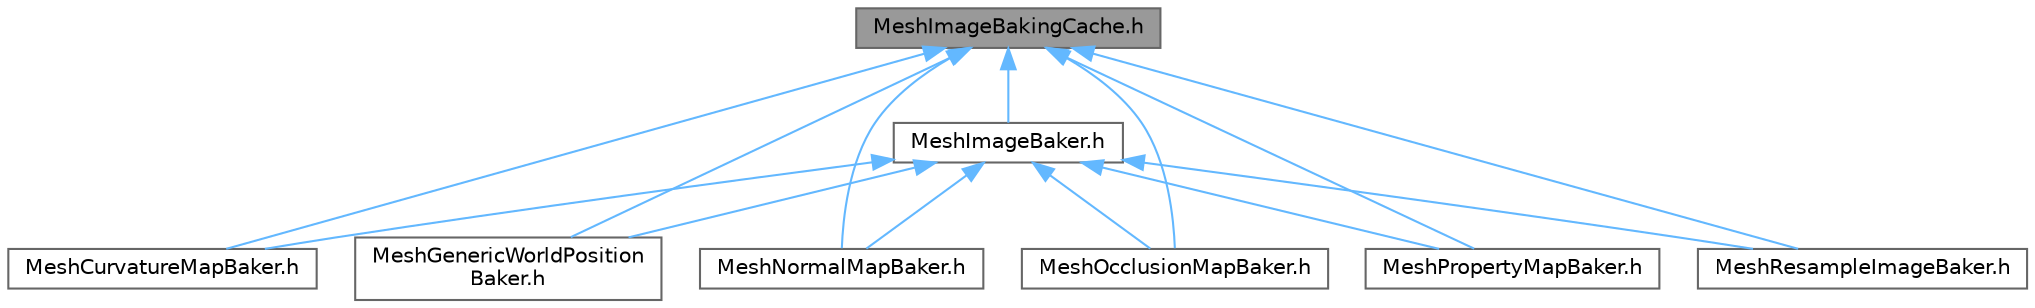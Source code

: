 digraph "MeshImageBakingCache.h"
{
 // INTERACTIVE_SVG=YES
 // LATEX_PDF_SIZE
  bgcolor="transparent";
  edge [fontname=Helvetica,fontsize=10,labelfontname=Helvetica,labelfontsize=10];
  node [fontname=Helvetica,fontsize=10,shape=box,height=0.2,width=0.4];
  Node1 [id="Node000001",label="MeshImageBakingCache.h",height=0.2,width=0.4,color="gray40", fillcolor="grey60", style="filled", fontcolor="black",tooltip=" "];
  Node1 -> Node2 [id="edge1_Node000001_Node000002",dir="back",color="steelblue1",style="solid",tooltip=" "];
  Node2 [id="Node000002",label="MeshCurvatureMapBaker.h",height=0.2,width=0.4,color="grey40", fillcolor="white", style="filled",URL="$d8/ddd/MeshCurvatureMapBaker_8h.html",tooltip=" "];
  Node1 -> Node3 [id="edge2_Node000001_Node000003",dir="back",color="steelblue1",style="solid",tooltip=" "];
  Node3 [id="Node000003",label="MeshGenericWorldPosition\lBaker.h",height=0.2,width=0.4,color="grey40", fillcolor="white", style="filled",URL="$df/d9a/MeshGenericWorldPositionBaker_8h.html",tooltip=" "];
  Node1 -> Node4 [id="edge3_Node000001_Node000004",dir="back",color="steelblue1",style="solid",tooltip=" "];
  Node4 [id="Node000004",label="MeshImageBaker.h",height=0.2,width=0.4,color="grey40", fillcolor="white", style="filled",URL="$df/d35/MeshImageBaker_8h.html",tooltip=" "];
  Node4 -> Node2 [id="edge4_Node000004_Node000002",dir="back",color="steelblue1",style="solid",tooltip=" "];
  Node4 -> Node3 [id="edge5_Node000004_Node000003",dir="back",color="steelblue1",style="solid",tooltip=" "];
  Node4 -> Node5 [id="edge6_Node000004_Node000005",dir="back",color="steelblue1",style="solid",tooltip=" "];
  Node5 [id="Node000005",label="MeshNormalMapBaker.h",height=0.2,width=0.4,color="grey40", fillcolor="white", style="filled",URL="$d5/dff/MeshNormalMapBaker_8h.html",tooltip=" "];
  Node4 -> Node6 [id="edge7_Node000004_Node000006",dir="back",color="steelblue1",style="solid",tooltip=" "];
  Node6 [id="Node000006",label="MeshOcclusionMapBaker.h",height=0.2,width=0.4,color="grey40", fillcolor="white", style="filled",URL="$dd/d77/MeshOcclusionMapBaker_8h.html",tooltip=" "];
  Node4 -> Node7 [id="edge8_Node000004_Node000007",dir="back",color="steelblue1",style="solid",tooltip=" "];
  Node7 [id="Node000007",label="MeshPropertyMapBaker.h",height=0.2,width=0.4,color="grey40", fillcolor="white", style="filled",URL="$d1/dcf/MeshPropertyMapBaker_8h.html",tooltip=" "];
  Node4 -> Node8 [id="edge9_Node000004_Node000008",dir="back",color="steelblue1",style="solid",tooltip=" "];
  Node8 [id="Node000008",label="MeshResampleImageBaker.h",height=0.2,width=0.4,color="grey40", fillcolor="white", style="filled",URL="$d4/d00/MeshResampleImageBaker_8h.html",tooltip=" "];
  Node1 -> Node5 [id="edge10_Node000001_Node000005",dir="back",color="steelblue1",style="solid",tooltip=" "];
  Node1 -> Node6 [id="edge11_Node000001_Node000006",dir="back",color="steelblue1",style="solid",tooltip=" "];
  Node1 -> Node7 [id="edge12_Node000001_Node000007",dir="back",color="steelblue1",style="solid",tooltip=" "];
  Node1 -> Node8 [id="edge13_Node000001_Node000008",dir="back",color="steelblue1",style="solid",tooltip=" "];
}
